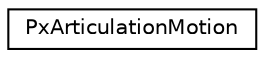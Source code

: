 digraph "Graphical Class Hierarchy"
{
  edge [fontname="Helvetica",fontsize="10",labelfontname="Helvetica",labelfontsize="10"];
  node [fontname="Helvetica",fontsize="10",shape=record];
  rankdir="LR";
  Node0 [label="PxArticulationMotion",height=0.2,width=0.4,color="black", fillcolor="white", style="filled",URL="$structPxArticulationMotion.html"];
}
